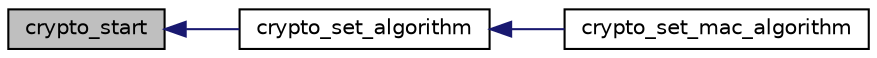 digraph "crypto_start"
{
  edge [fontname="Helvetica",fontsize="10",labelfontname="Helvetica",labelfontsize="10"];
  node [fontname="Helvetica",fontsize="10",shape=record];
  rankdir="LR";
  Node1 [label="crypto_start",height=0.2,width=0.4,color="black", fillcolor="grey75", style="filled", fontcolor="black"];
  Node1 -> Node2 [dir="back",color="midnightblue",fontsize="10",style="solid",fontname="Helvetica"];
  Node2 [label="crypto_set_algorithm",height=0.2,width=0.4,color="black", fillcolor="white", style="filled",URL="$group__crypto__file.html#ga132b9deaf901e3c5a5d9c24929a4ded4",tooltip="Set the algoritm for Encryption/decryption. "];
  Node2 -> Node3 [dir="back",color="midnightblue",fontsize="10",style="solid",fontname="Helvetica"];
  Node3 [label="crypto_set_mac_algorithm",height=0.2,width=0.4,color="black", fillcolor="white", style="filled",URL="$group__crypto__file.html#gafbdd669ac6be495f11b16cebb07044d3",tooltip="Set the MAC algorithm. "];
}
